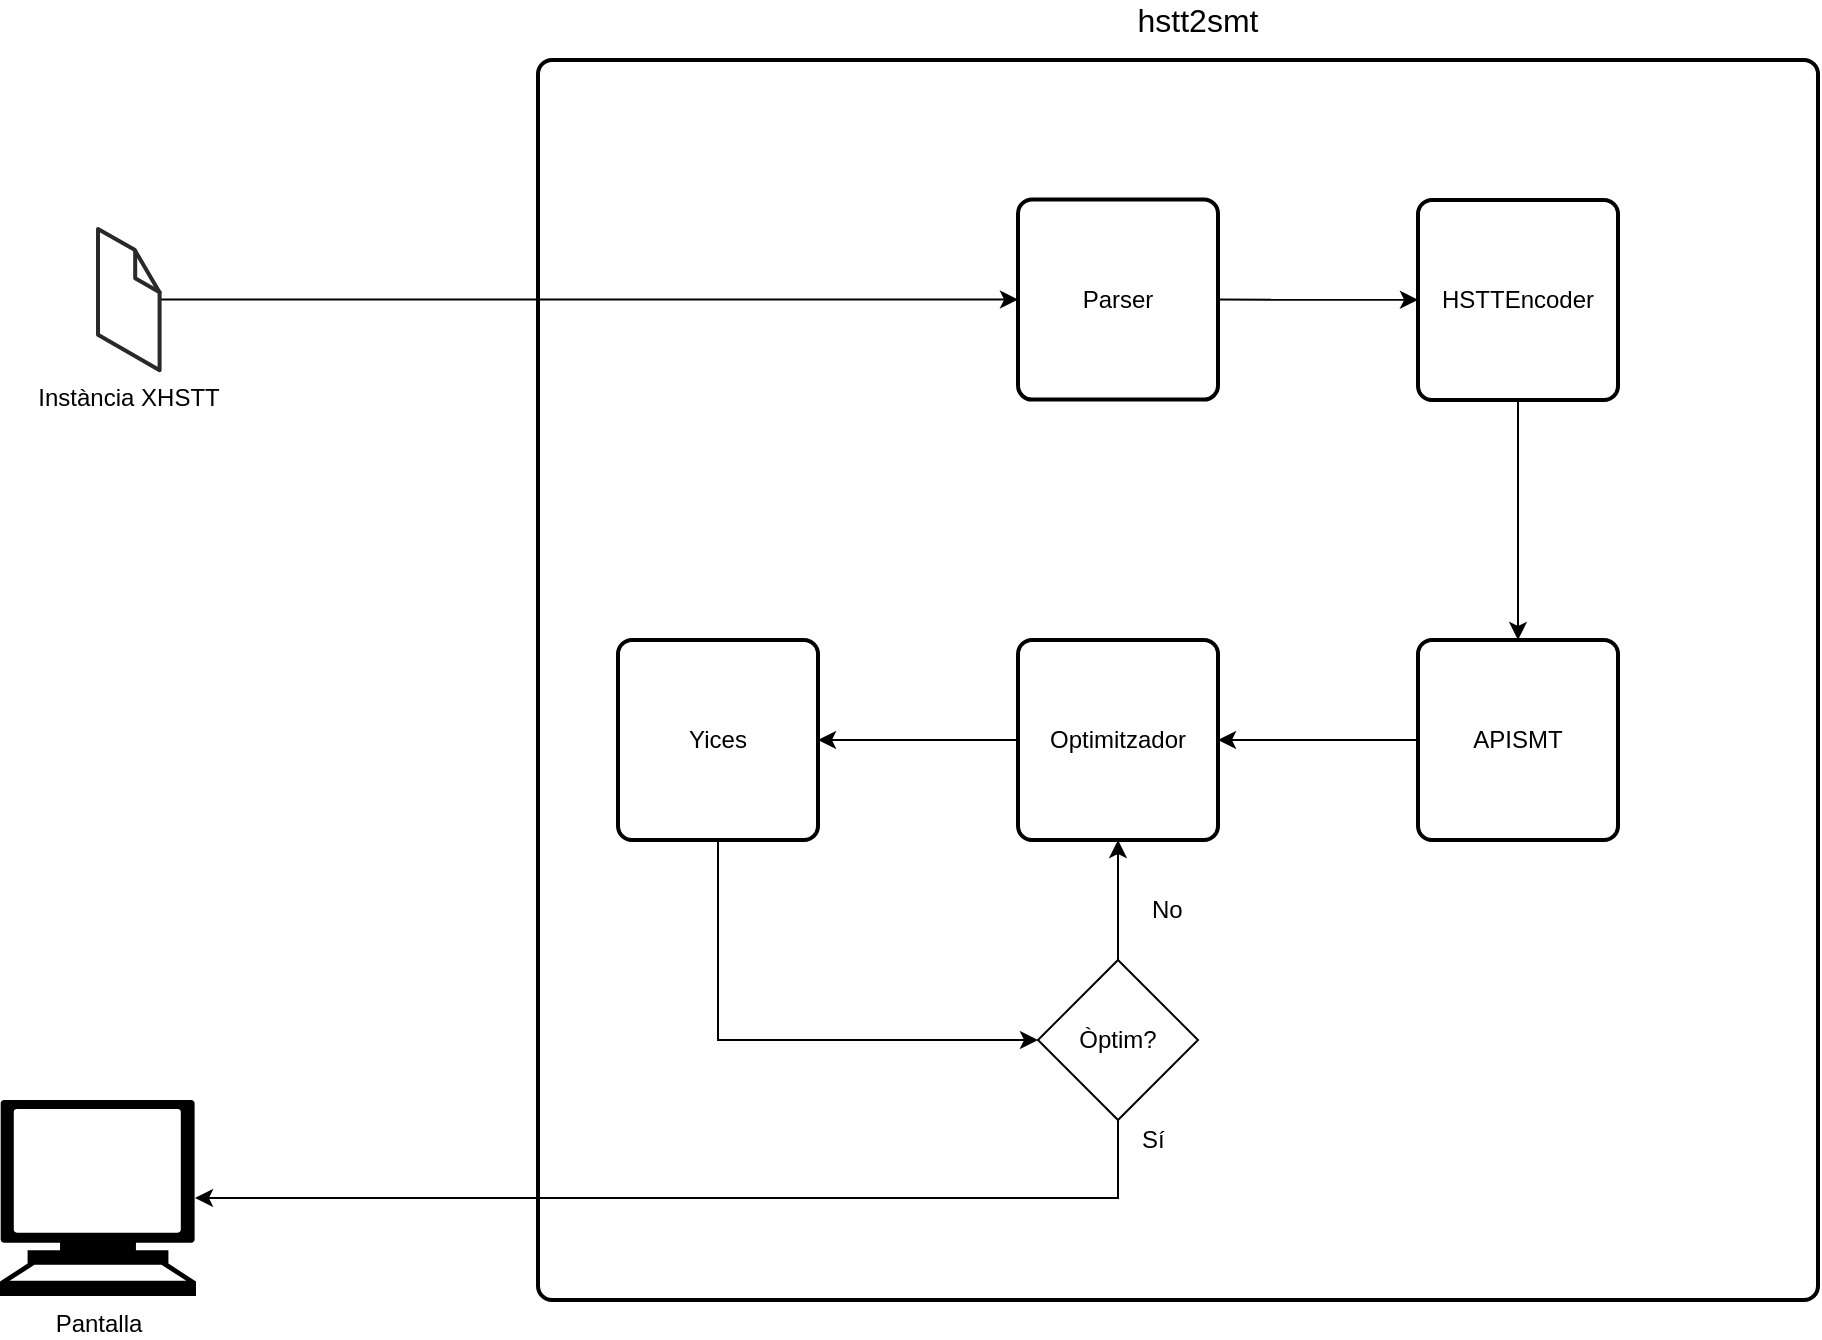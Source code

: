 <mxfile pages="1" version="11.2.3" type="device"><diagram id="_NU41t8vOsjYtlE_aVFp" name="Page-1"><mxGraphModel dx="2534" dy="918" grid="1" gridSize="10" guides="1" tooltips="1" connect="1" arrows="1" fold="1" page="1" pageScale="1" pageWidth="827" pageHeight="1169" math="0" shadow="0"><root><mxCell id="0"/><mxCell id="1" parent="0"/><mxCell id="hP8NQeUC9SbAalhwwhCE-26" value="" style="rounded=1;whiteSpace=wrap;html=1;absoluteArcSize=1;arcSize=14;strokeWidth=2;" vertex="1" parent="1"><mxGeometry x="70" y="160" width="640" height="620" as="geometry"/></mxCell><mxCell id="hP8NQeUC9SbAalhwwhCE-6" style="edgeStyle=orthogonalEdgeStyle;rounded=0;orthogonalLoop=1;jettySize=auto;html=1;" edge="1" parent="1" source="hP8NQeUC9SbAalhwwhCE-2" target="hP8NQeUC9SbAalhwwhCE-8"><mxGeometry relative="1" as="geometry"><mxPoint x="270" y="250.3" as="targetPoint"/></mxGeometry></mxCell><mxCell id="hP8NQeUC9SbAalhwwhCE-2" value="Instància XHSTT" style="verticalLabelPosition=bottom;html=1;verticalAlign=top;strokeWidth=1;align=center;outlineConnect=0;dashed=0;outlineConnect=0;shape=mxgraph.aws3d.file;aspect=fixed;strokeColor=#292929;fillColor=#ffffff;" vertex="1" parent="1"><mxGeometry x="-150" y="244.5" width="30.8" height="70.6" as="geometry"/></mxCell><mxCell id="hP8NQeUC9SbAalhwwhCE-8" value="Parser" style="rounded=1;whiteSpace=wrap;html=1;absoluteArcSize=1;arcSize=14;strokeWidth=2;" vertex="1" parent="1"><mxGeometry x="310.0" y="229.8" width="100" height="100" as="geometry"/></mxCell><mxCell id="hP8NQeUC9SbAalhwwhCE-14" style="edgeStyle=orthogonalEdgeStyle;rounded=0;orthogonalLoop=1;jettySize=auto;html=1;entryX=0.5;entryY=0;entryDx=0;entryDy=0;" edge="1" parent="1" source="hP8NQeUC9SbAalhwwhCE-9" target="hP8NQeUC9SbAalhwwhCE-13"><mxGeometry relative="1" as="geometry"/></mxCell><mxCell id="hP8NQeUC9SbAalhwwhCE-9" value="HSTTEncoder" style="rounded=1;whiteSpace=wrap;html=1;absoluteArcSize=1;arcSize=14;strokeWidth=2;fillColor=#ffffff;" vertex="1" parent="1"><mxGeometry x="510" y="230" width="100" height="100" as="geometry"/></mxCell><mxCell id="hP8NQeUC9SbAalhwwhCE-11" value="" style="endArrow=classic;html=1;exitX=1;exitY=0.5;exitDx=0;exitDy=0;" edge="1" parent="1" source="hP8NQeUC9SbAalhwwhCE-8" target="hP8NQeUC9SbAalhwwhCE-9"><mxGeometry width="50" height="50" relative="1" as="geometry"><mxPoint x="430" y="300.5" as="sourcePoint"/><mxPoint x="480" y="250.5" as="targetPoint"/></mxGeometry></mxCell><mxCell id="hP8NQeUC9SbAalhwwhCE-17" style="edgeStyle=orthogonalEdgeStyle;rounded=0;orthogonalLoop=1;jettySize=auto;html=1;entryX=1;entryY=0.5;entryDx=0;entryDy=0;" edge="1" parent="1" source="hP8NQeUC9SbAalhwwhCE-13" target="hP8NQeUC9SbAalhwwhCE-15"><mxGeometry relative="1" as="geometry"/></mxCell><mxCell id="hP8NQeUC9SbAalhwwhCE-13" value="APISMT" style="rounded=1;whiteSpace=wrap;html=1;absoluteArcSize=1;arcSize=14;strokeWidth=2;fillColor=#ffffff;" vertex="1" parent="1"><mxGeometry x="510" y="450" width="100" height="100" as="geometry"/></mxCell><mxCell id="hP8NQeUC9SbAalhwwhCE-19" style="edgeStyle=orthogonalEdgeStyle;rounded=0;orthogonalLoop=1;jettySize=auto;html=1;entryX=1;entryY=0.5;entryDx=0;entryDy=0;" edge="1" parent="1" source="hP8NQeUC9SbAalhwwhCE-15" target="hP8NQeUC9SbAalhwwhCE-18"><mxGeometry relative="1" as="geometry"/></mxCell><mxCell id="hP8NQeUC9SbAalhwwhCE-15" value="Optimitzador" style="rounded=1;whiteSpace=wrap;html=1;absoluteArcSize=1;arcSize=14;strokeWidth=2;fillColor=#ffffff;" vertex="1" parent="1"><mxGeometry x="310" y="450" width="100" height="100" as="geometry"/></mxCell><mxCell id="hP8NQeUC9SbAalhwwhCE-21" style="edgeStyle=orthogonalEdgeStyle;rounded=0;orthogonalLoop=1;jettySize=auto;html=1;entryX=0.5;entryY=1;entryDx=0;entryDy=0;" edge="1" parent="1" source="hP8NQeUC9SbAalhwwhCE-16" target="hP8NQeUC9SbAalhwwhCE-15"><mxGeometry relative="1" as="geometry"/></mxCell><mxCell id="hP8NQeUC9SbAalhwwhCE-24" style="edgeStyle=orthogonalEdgeStyle;rounded=0;orthogonalLoop=1;jettySize=auto;html=1;entryX=0.995;entryY=0.5;entryDx=0;entryDy=0;entryPerimeter=0;" edge="1" parent="1" source="hP8NQeUC9SbAalhwwhCE-16" target="hP8NQeUC9SbAalhwwhCE-23"><mxGeometry relative="1" as="geometry"><Array as="points"><mxPoint x="360" y="729"/></Array></mxGeometry></mxCell><mxCell id="hP8NQeUC9SbAalhwwhCE-16" value="Òptim?" style="rhombus;whiteSpace=wrap;html=1;fillColor=#ffffff;" vertex="1" parent="1"><mxGeometry x="320" y="610" width="80" height="80" as="geometry"/></mxCell><mxCell id="hP8NQeUC9SbAalhwwhCE-20" style="edgeStyle=orthogonalEdgeStyle;rounded=0;orthogonalLoop=1;jettySize=auto;html=1;entryX=0;entryY=0.5;entryDx=0;entryDy=0;" edge="1" parent="1" source="hP8NQeUC9SbAalhwwhCE-18" target="hP8NQeUC9SbAalhwwhCE-16"><mxGeometry relative="1" as="geometry"><Array as="points"><mxPoint x="160" y="650"/></Array></mxGeometry></mxCell><mxCell id="hP8NQeUC9SbAalhwwhCE-18" value="Yices" style="rounded=1;whiteSpace=wrap;html=1;absoluteArcSize=1;arcSize=14;strokeWidth=2;fillColor=#ffffff;" vertex="1" parent="1"><mxGeometry x="110" y="450" width="100" height="100" as="geometry"/></mxCell><mxCell id="hP8NQeUC9SbAalhwwhCE-22" value="No" style="text;html=1;resizable=0;points=[];autosize=1;align=left;verticalAlign=top;spacingTop=-4;" vertex="1" parent="1"><mxGeometry x="375" y="575" width="30" height="20" as="geometry"/></mxCell><mxCell id="hP8NQeUC9SbAalhwwhCE-23" value="Pantalla" style="shape=mxgraph.signs.tech.computer;html=1;fillColor=#000000;strokeColor=none;verticalLabelPosition=bottom;verticalAlign=top;align=center;" vertex="1" parent="1"><mxGeometry x="-199" y="680" width="98" height="98" as="geometry"/></mxCell><mxCell id="hP8NQeUC9SbAalhwwhCE-25" value="Sí" style="text;html=1;resizable=0;points=[];autosize=1;align=left;verticalAlign=top;spacingTop=-4;" vertex="1" parent="1"><mxGeometry x="370" y="690" width="30" height="20" as="geometry"/></mxCell><mxCell id="hP8NQeUC9SbAalhwwhCE-27" value="&lt;font style=&quot;font-size: 16px&quot;&gt;hstt2smt&lt;/font&gt;" style="text;html=1;strokeColor=none;fillColor=none;align=center;verticalAlign=middle;whiteSpace=wrap;rounded=0;" vertex="1" parent="1"><mxGeometry x="380" y="130" width="40" height="20" as="geometry"/></mxCell></root></mxGraphModel></diagram></mxfile>